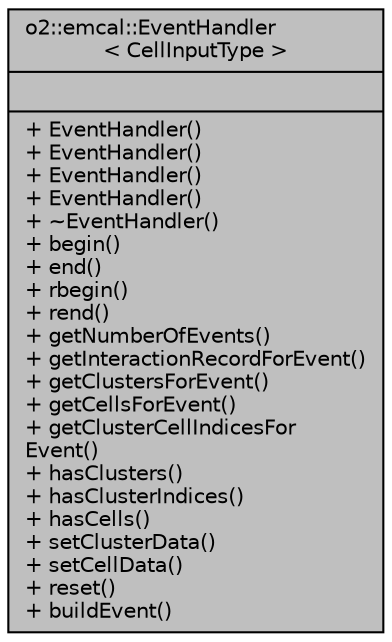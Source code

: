digraph "o2::emcal::EventHandler&lt; CellInputType &gt;"
{
 // INTERACTIVE_SVG=YES
  bgcolor="transparent";
  edge [fontname="Helvetica",fontsize="10",labelfontname="Helvetica",labelfontsize="10"];
  node [fontname="Helvetica",fontsize="10",shape=record];
  Node2 [label="{o2::emcal::EventHandler\l\< CellInputType \>\n||+ EventHandler()\l+ EventHandler()\l+ EventHandler()\l+ EventHandler()\l+ ~EventHandler()\l+ begin()\l+ end()\l+ rbegin()\l+ rend()\l+ getNumberOfEvents()\l+ getInteractionRecordForEvent()\l+ getClustersForEvent()\l+ getCellsForEvent()\l+ getClusterCellIndicesFor\lEvent()\l+ hasClusters()\l+ hasClusterIndices()\l+ hasCells()\l+ setClusterData()\l+ setCellData()\l+ reset()\l+ buildEvent()\l}",height=0.2,width=0.4,color="black", fillcolor="grey75", style="filled", fontcolor="black"];
}

